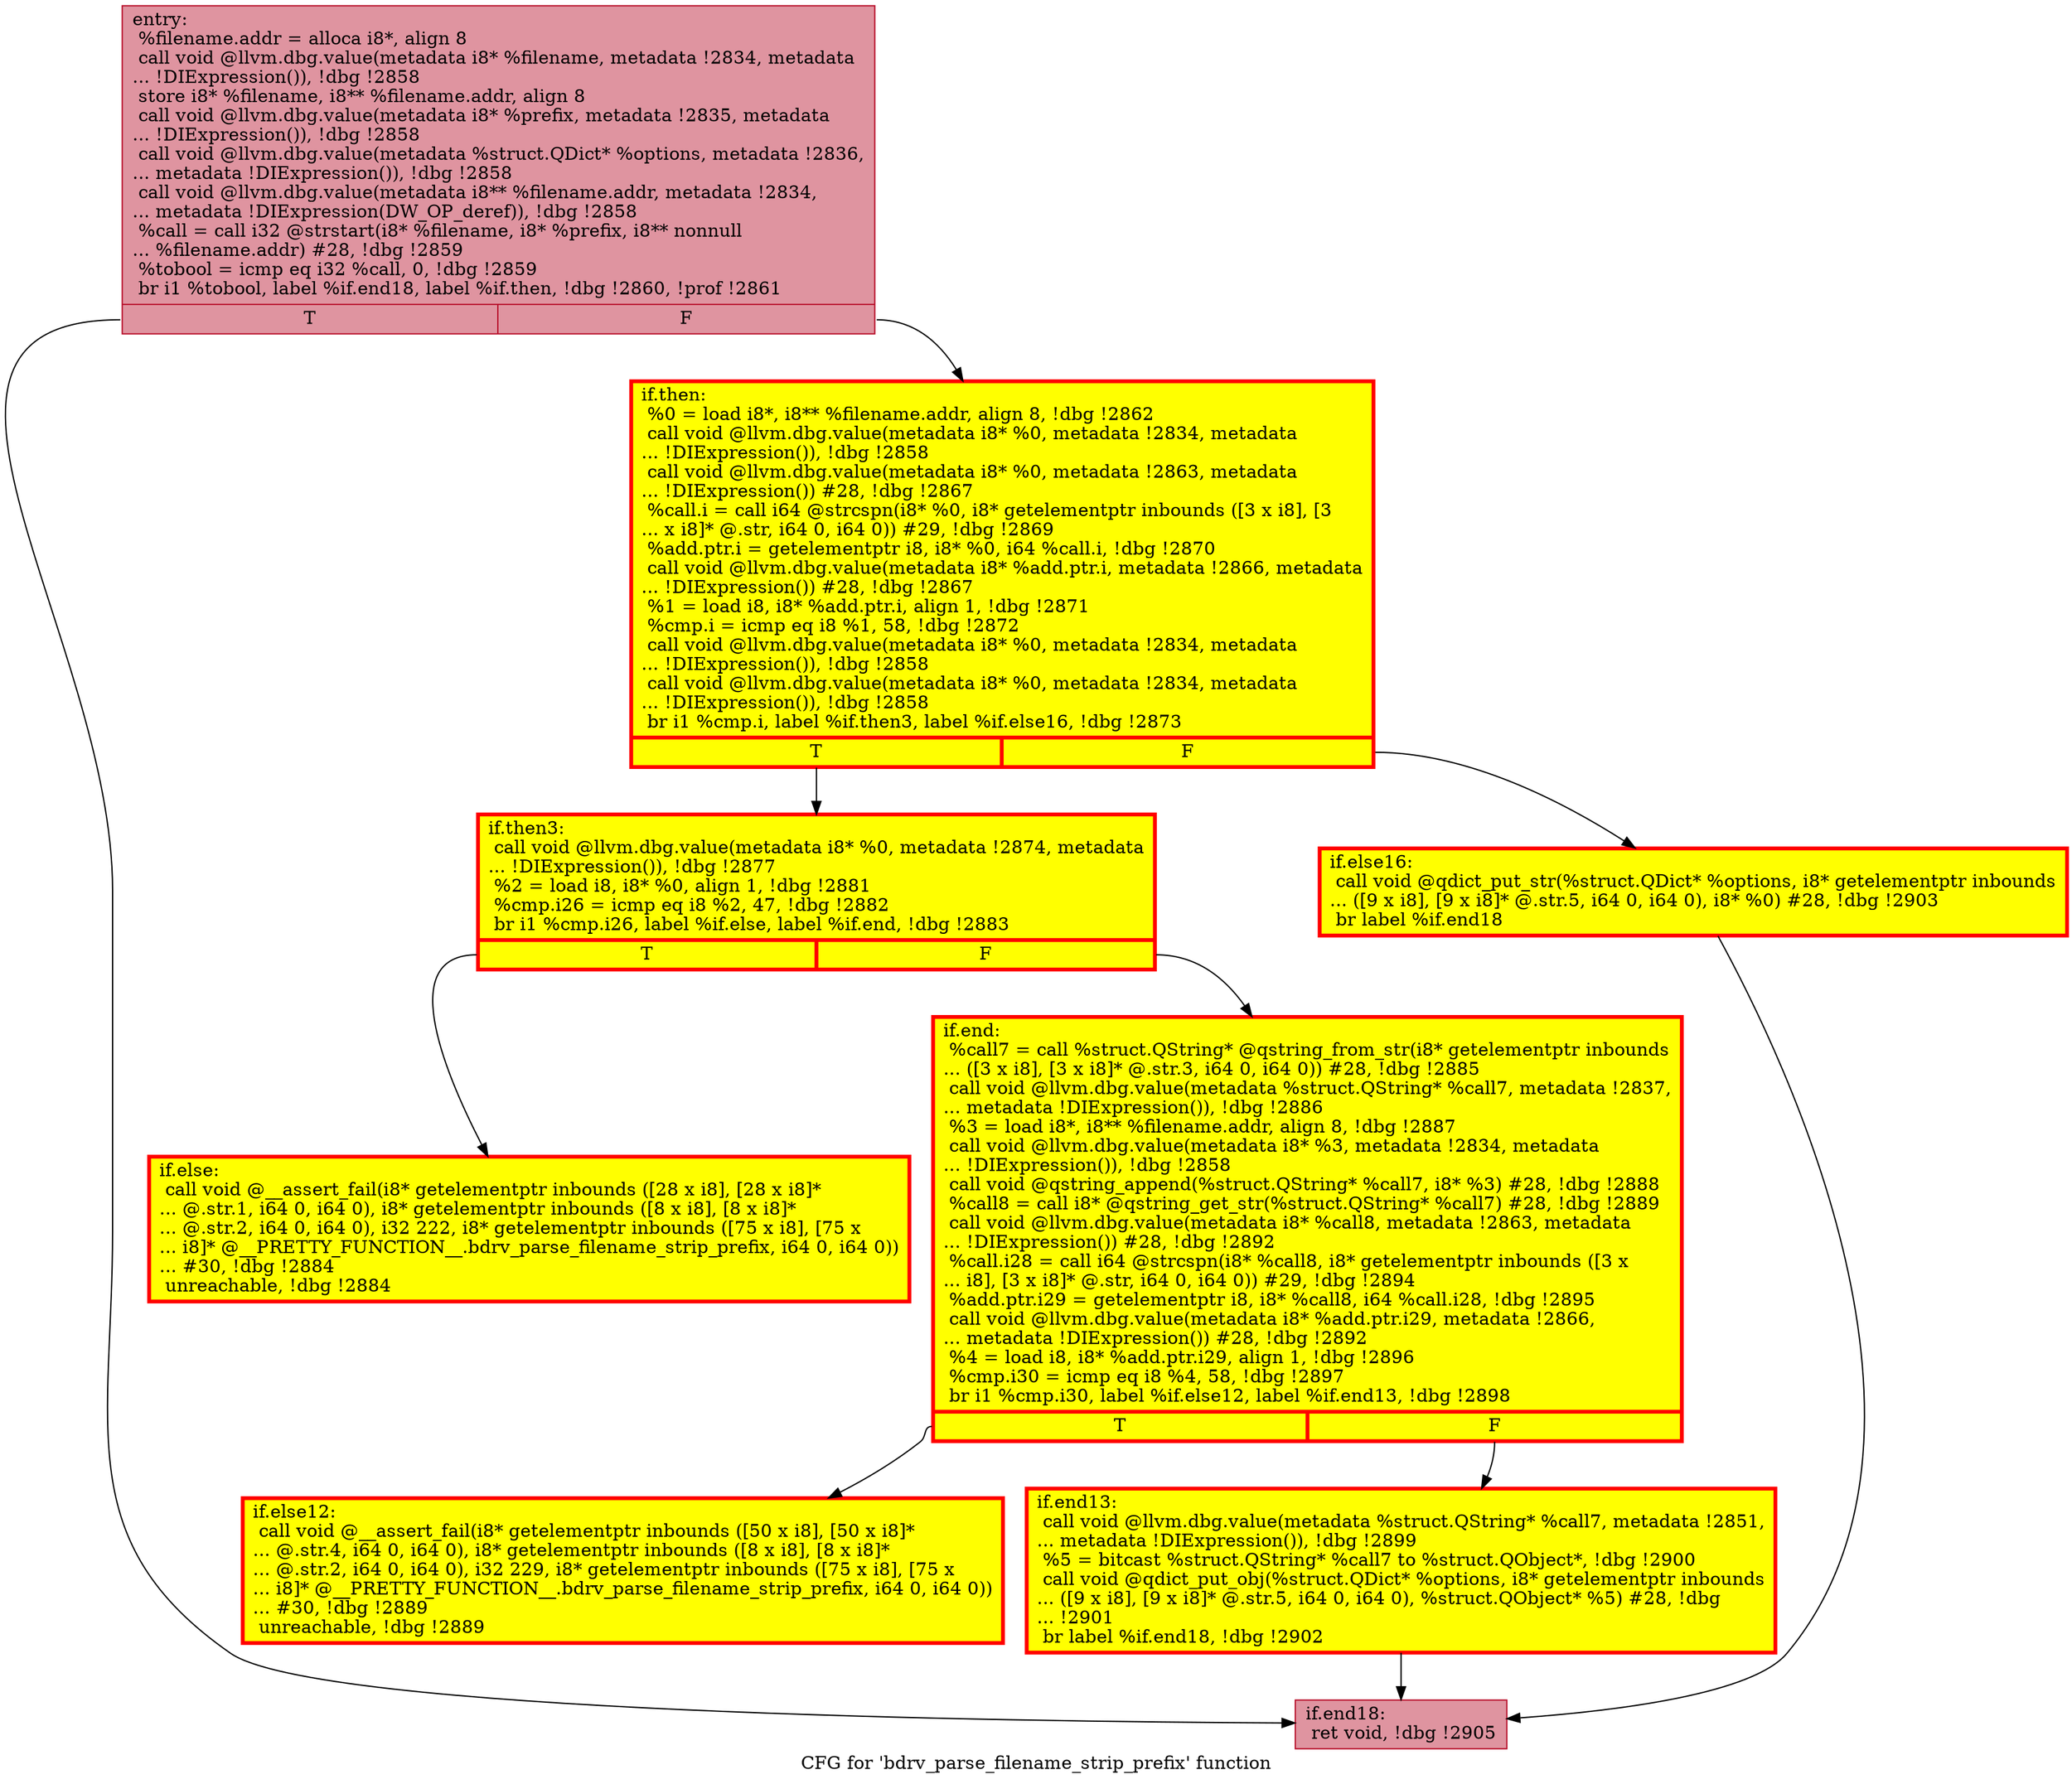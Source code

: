 digraph "CFG for 'bdrv_parse_filename_strip_prefix' function" {
	label="CFG for 'bdrv_parse_filename_strip_prefix' function";

	Node0x55906e20d220 [shape=record,color="#b70d28ff", style=filled, fillcolor="#b70d2870",label="{entry:\l  %filename.addr = alloca i8*, align 8\l  call void @llvm.dbg.value(metadata i8* %filename, metadata !2834, metadata\l... !DIExpression()), !dbg !2858\l  store i8* %filename, i8** %filename.addr, align 8\l  call void @llvm.dbg.value(metadata i8* %prefix, metadata !2835, metadata\l... !DIExpression()), !dbg !2858\l  call void @llvm.dbg.value(metadata %struct.QDict* %options, metadata !2836,\l... metadata !DIExpression()), !dbg !2858\l  call void @llvm.dbg.value(metadata i8** %filename.addr, metadata !2834,\l... metadata !DIExpression(DW_OP_deref)), !dbg !2858\l  %call = call i32 @strstart(i8* %filename, i8* %prefix, i8** nonnull\l... %filename.addr) #28, !dbg !2859\l  %tobool = icmp eq i32 %call, 0, !dbg !2859\l  br i1 %tobool, label %if.end18, label %if.then, !dbg !2860, !prof !2861\l|{<s0>T|<s1>F}}"];
	Node0x55906e20d220:s0 -> Node0x55906e226b70;
	Node0x55906e20d220:s1 -> Node0x55906e226b20;
	Node0x55906e226b20 [shape=record,penwidth=3.0, style="filled", color="red", fillcolor="yellow",label="{if.then:                                          \l  %0 = load i8*, i8** %filename.addr, align 8, !dbg !2862\l  call void @llvm.dbg.value(metadata i8* %0, metadata !2834, metadata\l... !DIExpression()), !dbg !2858\l  call void @llvm.dbg.value(metadata i8* %0, metadata !2863, metadata\l... !DIExpression()) #28, !dbg !2867\l  %call.i = call i64 @strcspn(i8* %0, i8* getelementptr inbounds ([3 x i8], [3\l... x i8]* @.str, i64 0, i64 0)) #29, !dbg !2869\l  %add.ptr.i = getelementptr i8, i8* %0, i64 %call.i, !dbg !2870\l  call void @llvm.dbg.value(metadata i8* %add.ptr.i, metadata !2866, metadata\l... !DIExpression()) #28, !dbg !2867\l  %1 = load i8, i8* %add.ptr.i, align 1, !dbg !2871\l  %cmp.i = icmp eq i8 %1, 58, !dbg !2872\l  call void @llvm.dbg.value(metadata i8* %0, metadata !2834, metadata\l... !DIExpression()), !dbg !2858\l  call void @llvm.dbg.value(metadata i8* %0, metadata !2834, metadata\l... !DIExpression()), !dbg !2858\l  br i1 %cmp.i, label %if.then3, label %if.else16, !dbg !2873\l|{<s0>T|<s1>F}}"];
	Node0x55906e226b20:s0 -> Node0x55906e2273c0;
	Node0x55906e226b20:s1 -> Node0x55906e2278b0;
	Node0x55906e2273c0 [shape=record,penwidth=3.0, style="filled", color="red", fillcolor="yellow",label="{if.then3:                                         \l  call void @llvm.dbg.value(metadata i8* %0, metadata !2874, metadata\l... !DIExpression()), !dbg !2877\l  %2 = load i8, i8* %0, align 1, !dbg !2881\l  %cmp.i26 = icmp eq i8 %2, 47, !dbg !2882\l  br i1 %cmp.i26, label %if.else, label %if.end, !dbg !2883\l|{<s0>T|<s1>F}}"];
	Node0x55906e2273c0:s0 -> Node0x55906e2124f0;
	Node0x55906e2273c0:s1 -> Node0x55906e212480;
	Node0x55906e2124f0 [shape=record,penwidth=3.0, style="filled", color="red", fillcolor="yellow",label="{if.else:                                          \l  call void @__assert_fail(i8* getelementptr inbounds ([28 x i8], [28 x i8]*\l... @.str.1, i64 0, i64 0), i8* getelementptr inbounds ([8 x i8], [8 x i8]*\l... @.str.2, i64 0, i64 0), i32 222, i8* getelementptr inbounds ([75 x i8], [75 x\l... i8]* @__PRETTY_FUNCTION__.bdrv_parse_filename_strip_prefix, i64 0, i64 0))\l... #30, !dbg !2884\l  unreachable, !dbg !2884\l}"];
	Node0x55906e212480 [shape=record,penwidth=3.0, style="filled", color="red", fillcolor="yellow",label="{if.end:                                           \l  %call7 = call %struct.QString* @qstring_from_str(i8* getelementptr inbounds\l... ([3 x i8], [3 x i8]* @.str.3, i64 0, i64 0)) #28, !dbg !2885\l  call void @llvm.dbg.value(metadata %struct.QString* %call7, metadata !2837,\l... metadata !DIExpression()), !dbg !2886\l  %3 = load i8*, i8** %filename.addr, align 8, !dbg !2887\l  call void @llvm.dbg.value(metadata i8* %3, metadata !2834, metadata\l... !DIExpression()), !dbg !2858\l  call void @qstring_append(%struct.QString* %call7, i8* %3) #28, !dbg !2888\l  %call8 = call i8* @qstring_get_str(%struct.QString* %call7) #28, !dbg !2889\l  call void @llvm.dbg.value(metadata i8* %call8, metadata !2863, metadata\l... !DIExpression()) #28, !dbg !2892\l  %call.i28 = call i64 @strcspn(i8* %call8, i8* getelementptr inbounds ([3 x\l... i8], [3 x i8]* @.str, i64 0, i64 0)) #29, !dbg !2894\l  %add.ptr.i29 = getelementptr i8, i8* %call8, i64 %call.i28, !dbg !2895\l  call void @llvm.dbg.value(metadata i8* %add.ptr.i29, metadata !2866,\l... metadata !DIExpression()) #28, !dbg !2892\l  %4 = load i8, i8* %add.ptr.i29, align 1, !dbg !2896\l  %cmp.i30 = icmp eq i8 %4, 58, !dbg !2897\l  br i1 %cmp.i30, label %if.else12, label %if.end13, !dbg !2898\l|{<s0>T|<s1>F}}"];
	Node0x55906e212480:s0 -> Node0x55906e22c440;
	Node0x55906e212480:s1 -> Node0x55906e22c3f0;
	Node0x55906e22c440 [shape=record,penwidth=3.0, style="filled", color="red", fillcolor="yellow",label="{if.else12:                                        \l  call void @__assert_fail(i8* getelementptr inbounds ([50 x i8], [50 x i8]*\l... @.str.4, i64 0, i64 0), i8* getelementptr inbounds ([8 x i8], [8 x i8]*\l... @.str.2, i64 0, i64 0), i32 229, i8* getelementptr inbounds ([75 x i8], [75 x\l... i8]* @__PRETTY_FUNCTION__.bdrv_parse_filename_strip_prefix, i64 0, i64 0))\l... #30, !dbg !2889\l  unreachable, !dbg !2889\l}"];
	Node0x55906e22c3f0 [shape=record,penwidth=3.0, style="filled", color="red", fillcolor="yellow",label="{if.end13:                                         \l  call void @llvm.dbg.value(metadata %struct.QString* %call7, metadata !2851,\l... metadata !DIExpression()), !dbg !2899\l  %5 = bitcast %struct.QString* %call7 to %struct.QObject*, !dbg !2900\l  call void @qdict_put_obj(%struct.QDict* %options, i8* getelementptr inbounds\l... ([9 x i8], [9 x i8]* @.str.5, i64 0, i64 0), %struct.QObject* %5) #28, !dbg\l... !2901\l  br label %if.end18, !dbg !2902\l}"];
	Node0x55906e22c3f0 -> Node0x55906e226b70;
	Node0x55906e2278b0 [shape=record,penwidth=3.0, style="filled", color="red", fillcolor="yellow",label="{if.else16:                                        \l  call void @qdict_put_str(%struct.QDict* %options, i8* getelementptr inbounds\l... ([9 x i8], [9 x i8]* @.str.5, i64 0, i64 0), i8* %0) #28, !dbg !2903\l  br label %if.end18\l}"];
	Node0x55906e2278b0 -> Node0x55906e226b70;
	Node0x55906e226b70 [shape=record,color="#b70d28ff", style=filled, fillcolor="#b70d2870",label="{if.end18:                                         \l  ret void, !dbg !2905\l}"];
}
